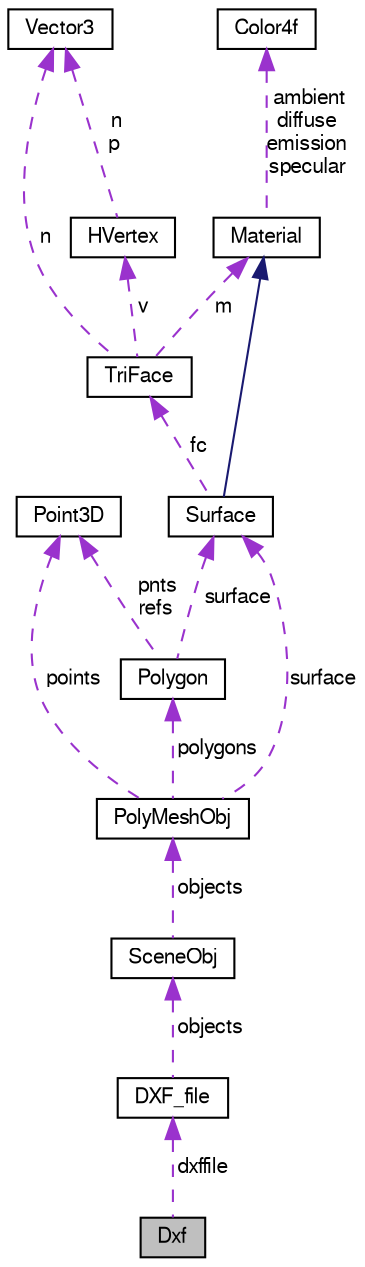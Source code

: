 digraph "Dxf"
{
 // LATEX_PDF_SIZE
  bgcolor="transparent";
  edge [fontname="FreeSans",fontsize="10",labelfontname="FreeSans",labelfontsize="10"];
  node [fontname="FreeSans",fontsize="10",shape=record];
  Node1 [label="Dxf",height=0.2,width=0.4,color="black", fillcolor="grey75", style="filled", fontcolor="black",tooltip="Dxf class."];
  Node2 -> Node1 [dir="back",color="darkorchid3",fontsize="10",style="dashed",label=" dxffile" ,fontname="FreeSans"];
  Node2 [label="DXF_file",height=0.2,width=0.4,color="black",URL="$a02580.html",tooltip=" "];
  Node3 -> Node2 [dir="back",color="darkorchid3",fontsize="10",style="dashed",label=" objects" ,fontname="FreeSans"];
  Node3 [label="SceneObj",height=0.2,width=0.4,color="black",URL="$a02572.html",tooltip=" "];
  Node4 -> Node3 [dir="back",color="darkorchid3",fontsize="10",style="dashed",label=" objects" ,fontname="FreeSans"];
  Node4 [label="PolyMeshObj",height=0.2,width=0.4,color="black",URL="$a02568.html",tooltip=" "];
  Node5 -> Node4 [dir="back",color="darkorchid3",fontsize="10",style="dashed",label=" polygons" ,fontname="FreeSans"];
  Node5 [label="Polygon",height=0.2,width=0.4,color="black",URL="$a02560.html",tooltip=" "];
  Node6 -> Node5 [dir="back",color="darkorchid3",fontsize="10",style="dashed",label=" pnts\nrefs" ,fontname="FreeSans"];
  Node6 [label="Point3D",height=0.2,width=0.4,color="black",URL="$a02556.html",tooltip=" "];
  Node7 -> Node5 [dir="back",color="darkorchid3",fontsize="10",style="dashed",label=" surface" ,fontname="FreeSans"];
  Node7 [label="Surface",height=0.2,width=0.4,color="black",URL="$a01792.html",tooltip="Surface class."];
  Node8 -> Node7 [dir="back",color="midnightblue",fontsize="10",style="solid",fontname="FreeSans"];
  Node8 [label="Material",height=0.2,width=0.4,color="black",URL="$a01784.html",tooltip="Material class."];
  Node9 -> Node8 [dir="back",color="darkorchid3",fontsize="10",style="dashed",label=" ambient\ndiffuse\nemission\nspecular" ,fontname="FreeSans"];
  Node9 [label="Color4f",height=0.2,width=0.4,color="black",URL="$a01768.html",tooltip="Color4f class."];
  Node10 -> Node7 [dir="back",color="darkorchid3",fontsize="10",style="dashed",label=" fc" ,fontname="FreeSans"];
  Node10 [label="TriFace",height=0.2,width=0.4,color="black",URL="$a01788.html",tooltip="TriFace class."];
  Node8 -> Node10 [dir="back",color="darkorchid3",fontsize="10",style="dashed",label=" m" ,fontname="FreeSans"];
  Node11 -> Node10 [dir="back",color="darkorchid3",fontsize="10",style="dashed",label=" n" ,fontname="FreeSans"];
  Node11 [label="Vector3",height=0.2,width=0.4,color="black",URL="$a01484.html",tooltip="Vector3 class."];
  Node12 -> Node10 [dir="back",color="darkorchid3",fontsize="10",style="dashed",label=" v" ,fontname="FreeSans"];
  Node12 [label="HVertex",height=0.2,width=0.4,color="black",URL="$a01780.html",tooltip="HVertex class."];
  Node11 -> Node12 [dir="back",color="darkorchid3",fontsize="10",style="dashed",label=" n\np" ,fontname="FreeSans"];
  Node6 -> Node4 [dir="back",color="darkorchid3",fontsize="10",style="dashed",label=" points" ,fontname="FreeSans"];
  Node7 -> Node4 [dir="back",color="darkorchid3",fontsize="10",style="dashed",label=" surface" ,fontname="FreeSans"];
}
